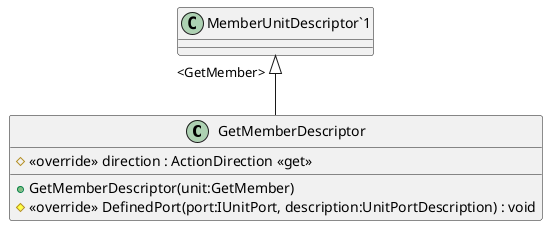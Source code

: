 @startuml
class GetMemberDescriptor {
    + GetMemberDescriptor(unit:GetMember)
    # <<override>> direction : ActionDirection <<get>>
    # <<override>> DefinedPort(port:IUnitPort, description:UnitPortDescription) : void
}
"MemberUnitDescriptor`1" "<GetMember>" <|-- GetMemberDescriptor
@enduml
